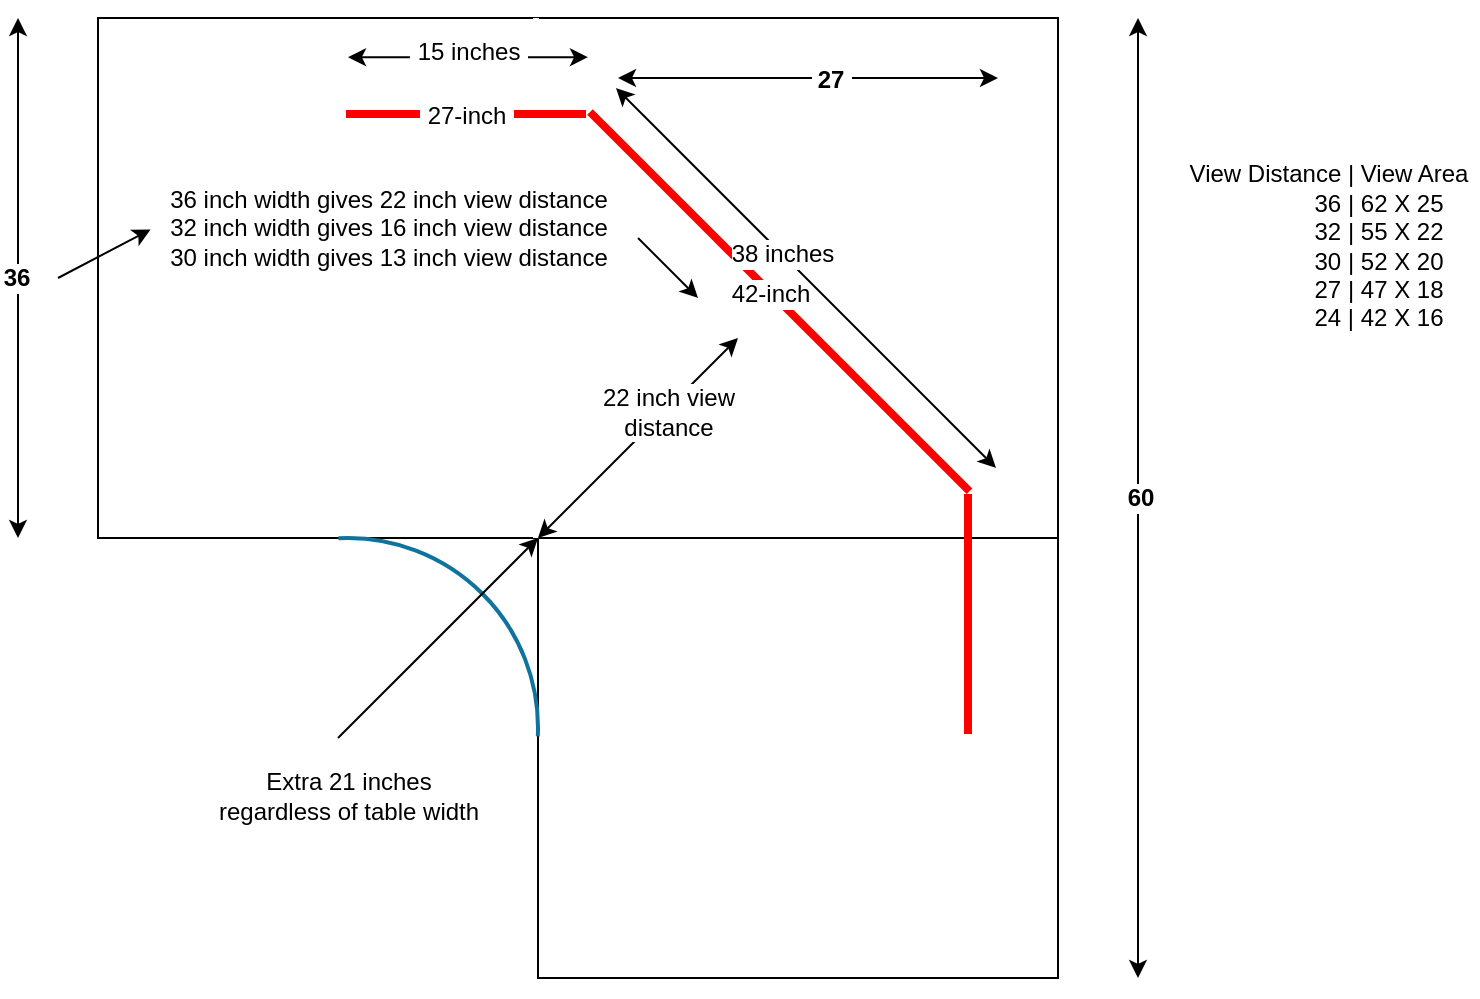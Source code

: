 <mxfile version="12.4.2" type="device" pages="1"><diagram id="JrSriYzHj04zDpqn5tq7" name="Page-1"><mxGraphModel dx="1072" dy="952" grid="1" gridSize="10" guides="1" tooltips="1" connect="1" arrows="1" fold="1" page="1" pageScale="1" pageWidth="1100" pageHeight="850" math="0" shadow="0"><root><mxCell id="0"/><mxCell id="1" parent="0"/><mxCell id="4MLgJAOY9mWh-r7G4ZGw-3" value="" style="rounded=0;whiteSpace=wrap;html=1;direction=south;" parent="1" vertex="1"><mxGeometry x="380" y="120" width="260" height="480" as="geometry"/></mxCell><mxCell id="4MLgJAOY9mWh-r7G4ZGw-2" value="" style="rounded=0;whiteSpace=wrap;html=1;" parent="1" vertex="1"><mxGeometry x="160" y="120" width="480" height="260" as="geometry"/></mxCell><mxCell id="4MLgJAOY9mWh-r7G4ZGw-4" value="" style="verticalLabelPosition=bottom;verticalAlign=top;html=1;shape=mxgraph.basic.arc;strokeColor=#10739E;strokeWidth=2;startAngle=0.992;endAngle=0.257;" parent="1" vertex="1"><mxGeometry x="190" y="380" width="190" height="190" as="geometry"/></mxCell><mxCell id="4MLgJAOY9mWh-r7G4ZGw-5" value="" style="endArrow=none;html=1;entryX=0.393;entryY=0.001;entryDx=0;entryDy=0;entryPerimeter=0;strokeWidth=4;strokeColor=#FF0000;" parent="1" edge="1"><mxGeometry width="50" height="50" relative="1" as="geometry"><mxPoint x="406" y="167" as="sourcePoint"/><mxPoint x="595.74" y="356.64" as="targetPoint"/></mxGeometry></mxCell><mxCell id="4MLgJAOY9mWh-r7G4ZGw-6" value="42-inch" style="text;html=1;align=center;verticalAlign=middle;resizable=0;points=[];;labelBackgroundColor=#ffffff;" parent="4MLgJAOY9mWh-r7G4ZGw-5" vertex="1" connectable="0"><mxGeometry x="0.16" y="1" relative="1" as="geometry"><mxPoint x="-20.93" y="-18.57" as="offset"/></mxGeometry></mxCell><mxCell id="4MLgJAOY9mWh-r7G4ZGw-11" value="" style="endArrow=none;html=1;strokeColor=#FF0000;strokeWidth=4;" parent="1" edge="1"><mxGeometry width="50" height="50" relative="1" as="geometry"><mxPoint x="595" y="358" as="sourcePoint"/><mxPoint x="595" y="478" as="targetPoint"/></mxGeometry></mxCell><mxCell id="4MLgJAOY9mWh-r7G4ZGw-12" value="" style="endArrow=none;html=1;strokeColor=#FFFFFF;strokeWidth=3;" parent="1" edge="1"><mxGeometry width="50" height="50" relative="1" as="geometry"><mxPoint x="379" y="380" as="sourcePoint"/><mxPoint x="379" y="120" as="targetPoint"/></mxGeometry></mxCell><mxCell id="4MLgJAOY9mWh-r7G4ZGw-10" value="" style="endArrow=none;html=1;strokeColor=#FF0000;strokeWidth=4;" parent="1" edge="1"><mxGeometry width="50" height="50" relative="1" as="geometry"><mxPoint x="284" y="168" as="sourcePoint"/><mxPoint x="404" y="168" as="targetPoint"/></mxGeometry></mxCell><mxCell id="4MLgJAOY9mWh-r7G4ZGw-13" value="&amp;nbsp;27-inch&amp;nbsp;" style="text;html=1;align=center;verticalAlign=middle;resizable=0;points=[];;labelBackgroundColor=#ffffff;" parent="4MLgJAOY9mWh-r7G4ZGw-10" vertex="1" connectable="0"><mxGeometry x="0.217" y="-1" relative="1" as="geometry"><mxPoint x="-13" as="offset"/></mxGeometry></mxCell><mxCell id="4MLgJAOY9mWh-r7G4ZGw-14" value="" style="endArrow=classic;startArrow=classic;html=1;strokeColor=#000000;strokeWidth=1;" parent="1" edge="1"><mxGeometry width="50" height="50" relative="1" as="geometry"><mxPoint x="380" y="380" as="sourcePoint"/><mxPoint x="480" y="280" as="targetPoint"/></mxGeometry></mxCell><mxCell id="4MLgJAOY9mWh-r7G4ZGw-15" value="22 inch view &lt;br&gt;distance" style="text;html=1;align=center;verticalAlign=middle;resizable=0;points=[];;labelBackgroundColor=#ffffff;" parent="4MLgJAOY9mWh-r7G4ZGw-14" vertex="1" connectable="0"><mxGeometry x="0.271" relative="1" as="geometry"><mxPoint x="1" as="offset"/></mxGeometry></mxCell><mxCell id="4MLgJAOY9mWh-r7G4ZGw-16" value="36 inch width gives 22 inch view distance&lt;br&gt;32 inch width gives 16 inch view distance&lt;br&gt;30 inch width gives 13 inch view distance" style="text;html=1;align=center;verticalAlign=middle;resizable=0;points=[];;autosize=1;" parent="1" vertex="1"><mxGeometry x="190" y="200" width="230" height="50" as="geometry"/></mxCell><mxCell id="4MLgJAOY9mWh-r7G4ZGw-18" value="" style="endArrow=classic;startArrow=classic;html=1;strokeColor=#000000;strokeWidth=1;" parent="1" edge="1"><mxGeometry width="50" height="50" relative="1" as="geometry"><mxPoint x="680" y="600" as="sourcePoint"/><mxPoint x="680" y="120" as="targetPoint"/></mxGeometry></mxCell><mxCell id="4MLgJAOY9mWh-r7G4ZGw-19" value="60" style="text;html=1;align=center;verticalAlign=middle;resizable=0;points=[];;labelBackgroundColor=#ffffff;fontStyle=1" parent="4MLgJAOY9mWh-r7G4ZGw-18" vertex="1" connectable="0"><mxGeometry x="0.206" y="-1" relative="1" as="geometry"><mxPoint y="49.17" as="offset"/></mxGeometry></mxCell><mxCell id="4MLgJAOY9mWh-r7G4ZGw-20" value="" style="endArrow=classic;startArrow=classic;html=1;strokeColor=#000000;strokeWidth=1;" parent="1" edge="1"><mxGeometry width="50" height="50" relative="1" as="geometry"><mxPoint x="120" y="380" as="sourcePoint"/><mxPoint x="120" y="120" as="targetPoint"/></mxGeometry></mxCell><mxCell id="4MLgJAOY9mWh-r7G4ZGw-21" value="&lt;b&gt;36&lt;/b&gt;" style="text;html=1;align=center;verticalAlign=middle;resizable=0;points=[];;labelBackgroundColor=#ffffff;" parent="4MLgJAOY9mWh-r7G4ZGw-20" vertex="1" connectable="0"><mxGeometry x="-0.164" y="1" relative="1" as="geometry"><mxPoint y="-21.67" as="offset"/></mxGeometry></mxCell><mxCell id="4MLgJAOY9mWh-r7G4ZGw-22" value="View Distance | View Area&lt;br&gt;&amp;nbsp; &amp;nbsp; &amp;nbsp; &amp;nbsp; &amp;nbsp; &amp;nbsp; &amp;nbsp; &amp;nbsp;36 | 62 X 25&lt;br&gt;&amp;nbsp; &amp;nbsp; &amp;nbsp; &amp;nbsp; &amp;nbsp; &amp;nbsp; &amp;nbsp; &amp;nbsp;32 | 55 X 22&lt;br&gt;&amp;nbsp; &amp;nbsp; &amp;nbsp; &amp;nbsp; &amp;nbsp; &amp;nbsp; &amp;nbsp; &amp;nbsp;30 | 52 X 20&lt;br&gt;&amp;nbsp; &amp;nbsp; &amp;nbsp; &amp;nbsp; &amp;nbsp; &amp;nbsp; &amp;nbsp; &amp;nbsp;27 | 47 X 18&lt;br&gt;&amp;nbsp; &amp;nbsp; &amp;nbsp; &amp;nbsp; &amp;nbsp; &amp;nbsp; &amp;nbsp; &amp;nbsp; 24 | 42 X 16&amp;nbsp;" style="text;html=1;align=center;verticalAlign=middle;resizable=0;points=[];;autosize=1;" parent="1" vertex="1"><mxGeometry x="700" y="189" width="150" height="90" as="geometry"/></mxCell><mxCell id="4MLgJAOY9mWh-r7G4ZGw-23" value="" style="endArrow=classic;startArrow=classic;html=1;strokeColor=#000000;strokeWidth=1;" parent="1" edge="1"><mxGeometry width="50" height="50" relative="1" as="geometry"><mxPoint x="285" y="139.58" as="sourcePoint"/><mxPoint x="405" y="139.58" as="targetPoint"/></mxGeometry></mxCell><mxCell id="4MLgJAOY9mWh-r7G4ZGw-24" value="&amp;nbsp;15 inches&amp;nbsp;" style="text;html=1;align=center;verticalAlign=middle;resizable=0;points=[];;labelBackgroundColor=#ffffff;" parent="4MLgJAOY9mWh-r7G4ZGw-23" vertex="1" connectable="0"><mxGeometry x="0.141" y="3" relative="1" as="geometry"><mxPoint x="-8.33" y="0.42" as="offset"/></mxGeometry></mxCell><mxCell id="4MLgJAOY9mWh-r7G4ZGw-25" value="" style="endArrow=classic;startArrow=classic;html=1;strokeColor=#000000;strokeWidth=1;" parent="1" edge="1"><mxGeometry width="50" height="50" relative="1" as="geometry"><mxPoint x="419" y="155" as="sourcePoint"/><mxPoint x="609" y="345" as="targetPoint"/></mxGeometry></mxCell><mxCell id="4MLgJAOY9mWh-r7G4ZGw-26" value="38 inches" style="text;html=1;align=center;verticalAlign=middle;resizable=0;points=[];;labelBackgroundColor=#ffffff;" parent="4MLgJAOY9mWh-r7G4ZGw-25" vertex="1" connectable="0"><mxGeometry x="-0.124" relative="1" as="geometry"><mxPoint as="offset"/></mxGeometry></mxCell><mxCell id="4MLgJAOY9mWh-r7G4ZGw-27" value="" style="endArrow=classic;startArrow=classic;html=1;strokeColor=#000000;strokeWidth=1;" parent="1" edge="1"><mxGeometry width="50" height="50" relative="1" as="geometry"><mxPoint x="420" y="150" as="sourcePoint"/><mxPoint x="610" y="150" as="targetPoint"/></mxGeometry></mxCell><mxCell id="4MLgJAOY9mWh-r7G4ZGw-28" value="&lt;b&gt;&amp;nbsp;27&amp;nbsp;&lt;/b&gt;" style="text;html=1;align=center;verticalAlign=middle;resizable=0;points=[];;labelBackgroundColor=#ffffff;" parent="4MLgJAOY9mWh-r7G4ZGw-27" vertex="1" connectable="0"><mxGeometry x="0.115" y="-1" relative="1" as="geometry"><mxPoint as="offset"/></mxGeometry></mxCell><mxCell id="4MLgJAOY9mWh-r7G4ZGw-29" value="" style="endArrow=classic;html=1;strokeColor=#000000;strokeWidth=1;entryX=-0.016;entryY=0.514;entryDx=0;entryDy=0;entryPerimeter=0;" parent="1" target="4MLgJAOY9mWh-r7G4ZGw-16" edge="1"><mxGeometry width="50" height="50" relative="1" as="geometry"><mxPoint x="140" y="250" as="sourcePoint"/><mxPoint x="190" y="200" as="targetPoint"/></mxGeometry></mxCell><mxCell id="4MLgJAOY9mWh-r7G4ZGw-30" value="" style="endArrow=classic;html=1;strokeColor=#000000;strokeWidth=1;" parent="1" edge="1"><mxGeometry width="50" height="50" relative="1" as="geometry"><mxPoint x="430" y="230" as="sourcePoint"/><mxPoint x="460" y="260" as="targetPoint"/></mxGeometry></mxCell><mxCell id="4MLgJAOY9mWh-r7G4ZGw-31" value="" style="endArrow=classic;html=1;strokeColor=#000000;strokeWidth=1;" parent="1" edge="1"><mxGeometry width="50" height="50" relative="1" as="geometry"><mxPoint x="280" y="480" as="sourcePoint"/><mxPoint x="380" y="380" as="targetPoint"/></mxGeometry></mxCell><mxCell id="4MLgJAOY9mWh-r7G4ZGw-32" value="Extra 21 inches&lt;br&gt;regardless of table width" style="text;html=1;align=center;verticalAlign=middle;resizable=0;points=[];;autosize=1;" parent="1" vertex="1"><mxGeometry x="210" y="494" width="150" height="30" as="geometry"/></mxCell></root></mxGraphModel></diagram></mxfile>
